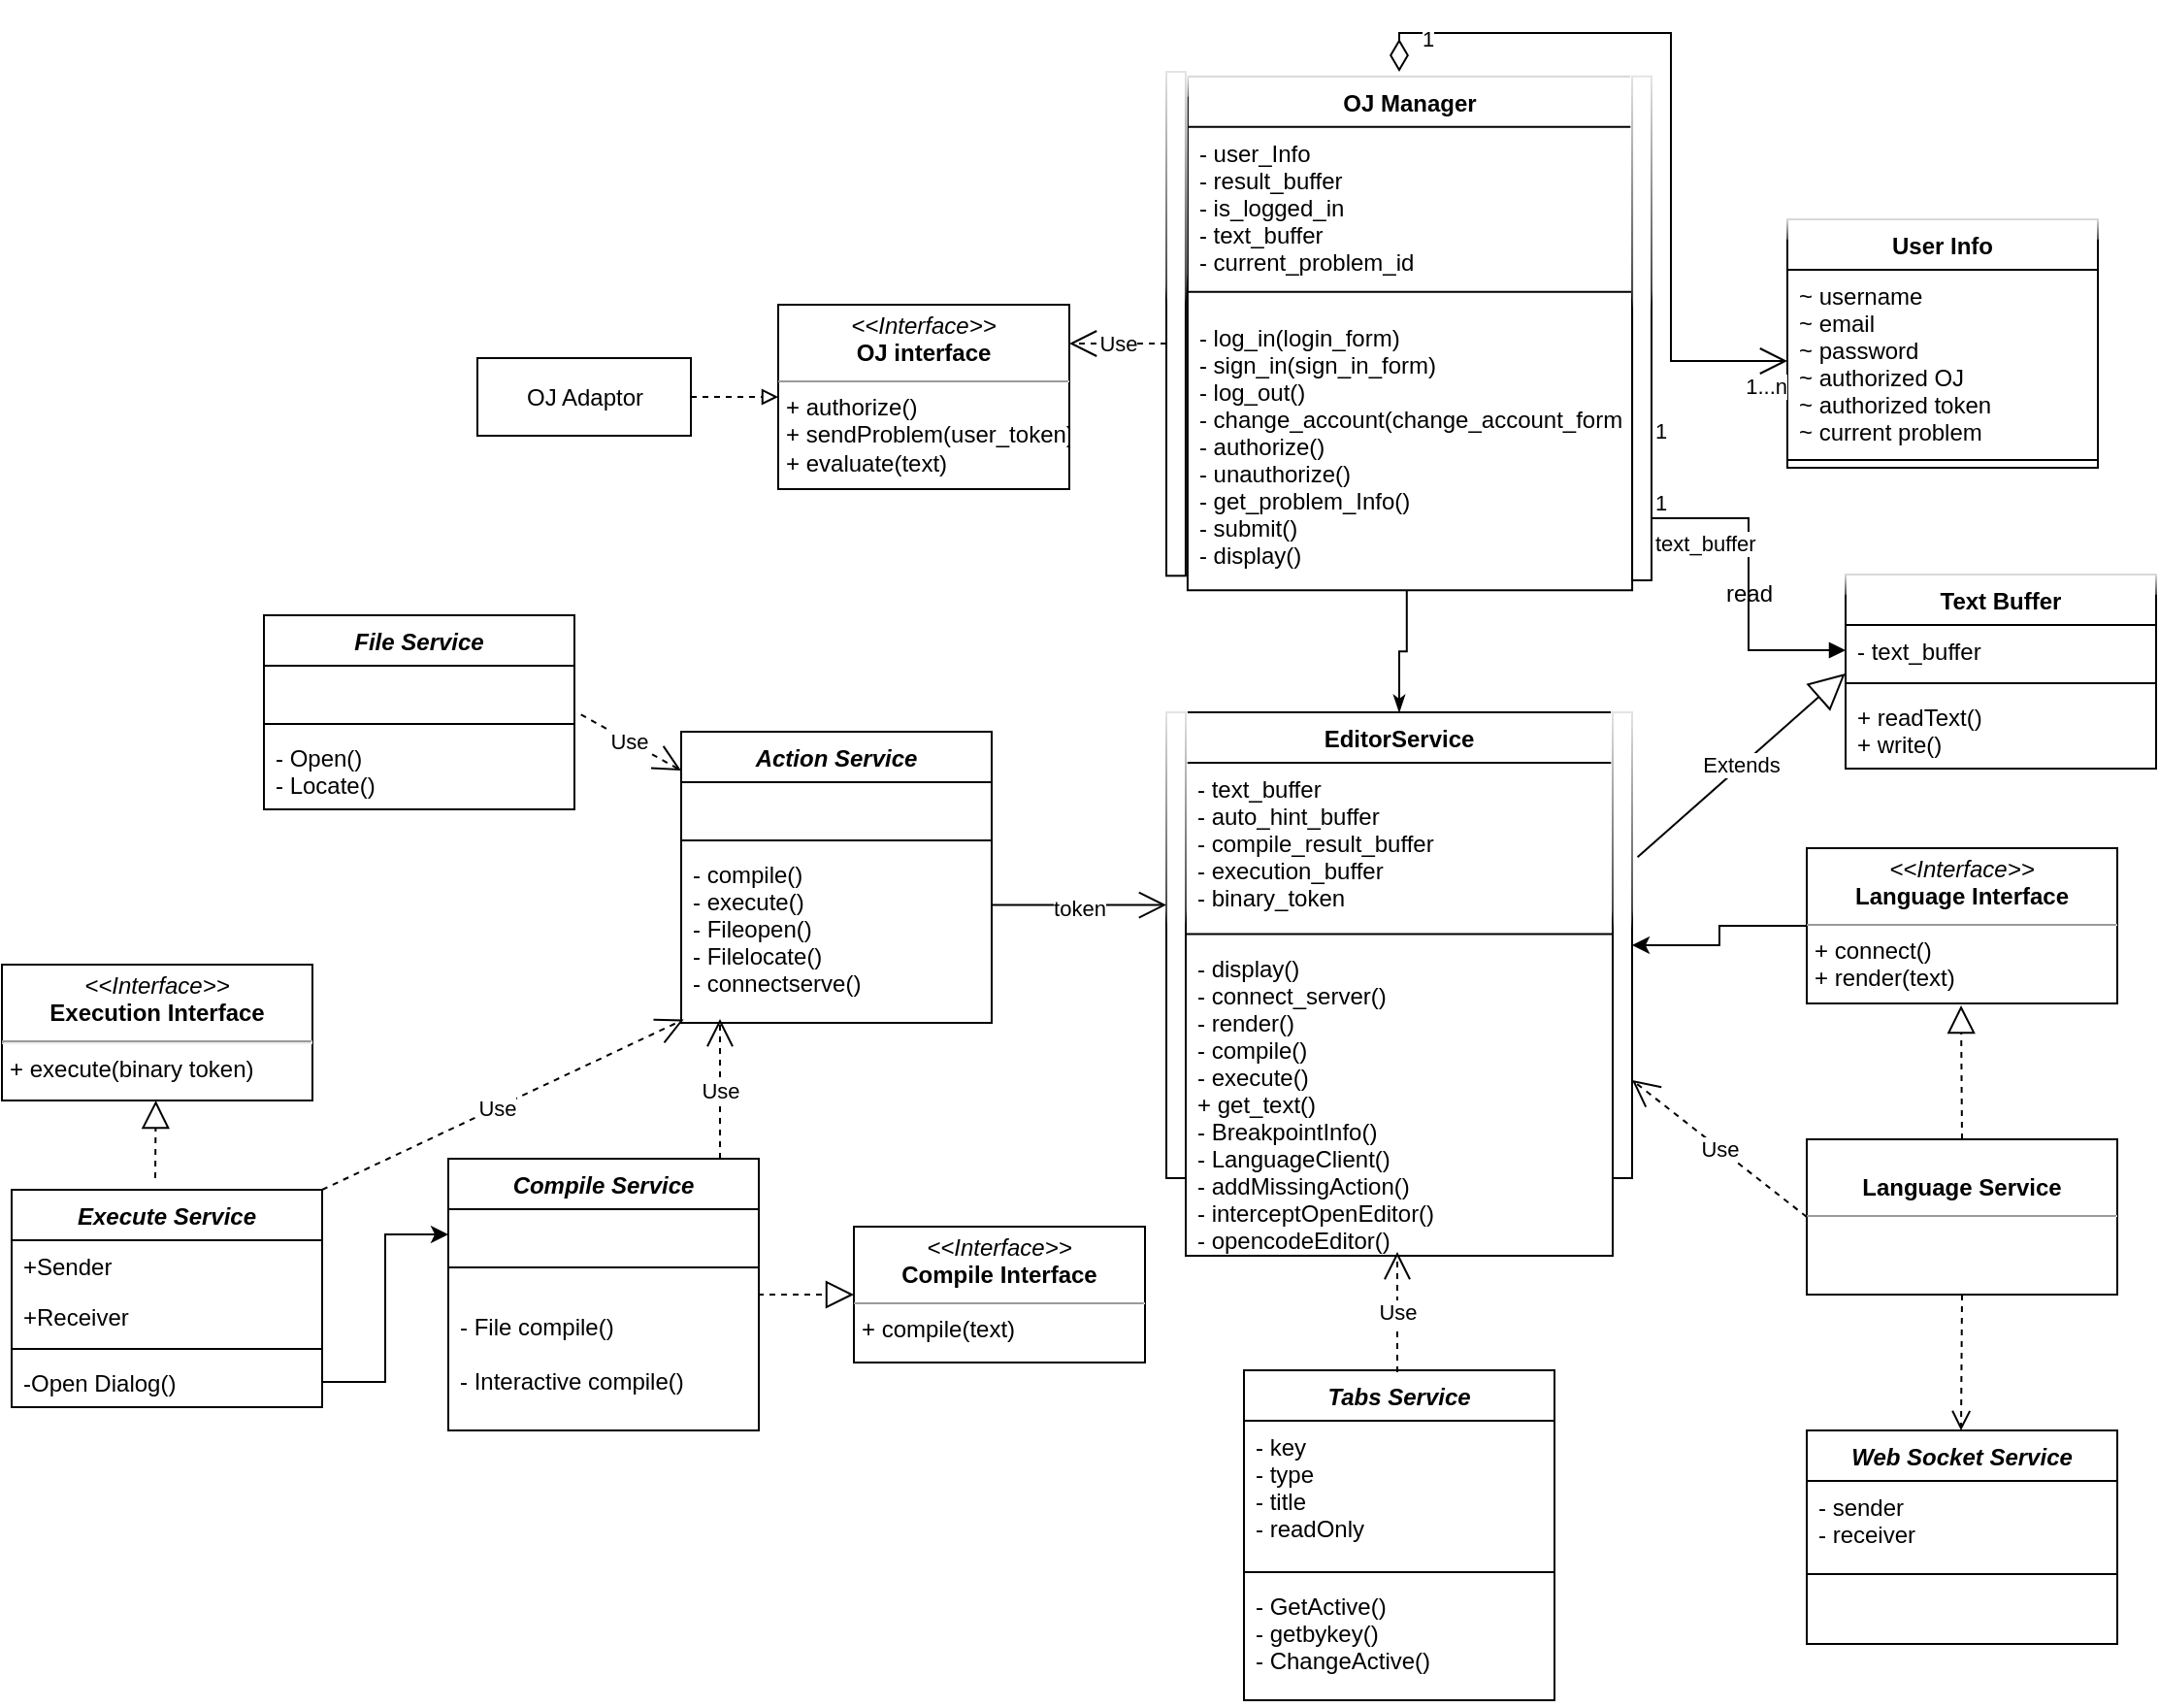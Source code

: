 <mxfile version="15.7.4" type="github">
  <diagram name="Page-1" id="c4acf3e9-155e-7222-9cf6-157b1a14988f">
    <mxGraphModel dx="1888" dy="536" grid="1" gridSize="10" guides="1" tooltips="1" connect="1" arrows="1" fold="1" page="1" pageScale="1" pageWidth="850" pageHeight="1100" background="none" math="0" shadow="0">
      <root>
        <mxCell id="0" />
        <mxCell id="1" parent="0" />
        <mxCell id="tVSR4F9iazNKwAi776XE-37" style="edgeStyle=orthogonalEdgeStyle;rounded=0;orthogonalLoop=1;jettySize=auto;html=1;exitX=1;exitY=0.5;exitDx=0;exitDy=0;dashed=1;endArrow=block;endFill=0;" parent="1" source="tVSR4F9iazNKwAi776XE-25" target="tVSR4F9iazNKwAi776XE-30" edge="1">
          <mxGeometry relative="1" as="geometry" />
        </mxCell>
        <mxCell id="tVSR4F9iazNKwAi776XE-25" value="OJ Adaptor" style="html=1;" parent="1" vertex="1">
          <mxGeometry x="-475" y="197.5" width="110" height="40" as="geometry" />
        </mxCell>
        <mxCell id="tVSR4F9iazNKwAi776XE-30" value="&lt;p style=&quot;margin: 0px ; margin-top: 4px ; text-align: center&quot;&gt;&lt;i&gt;&amp;lt;&amp;lt;Interface&amp;gt;&amp;gt;&lt;/i&gt;&lt;br&gt;&lt;b&gt;OJ interface&lt;/b&gt;&lt;/p&gt;&lt;hr size=&quot;1&quot;&gt;&lt;p style=&quot;margin: 0px ; margin-left: 4px&quot;&gt;+ authorize()&lt;/p&gt;&lt;p style=&quot;margin: 0px ; margin-left: 4px&quot;&gt;+ sendProblem(user_token)&lt;/p&gt;&lt;p style=&quot;margin: 0px ; margin-left: 4px&quot;&gt;+ evaluate(text)&lt;/p&gt;" style="verticalAlign=top;align=left;overflow=fill;fontSize=12;fontFamily=Helvetica;html=1;" parent="1" vertex="1">
          <mxGeometry x="-320" y="170" width="150" height="95" as="geometry" />
        </mxCell>
        <mxCell id="tVSR4F9iazNKwAi776XE-50" value="User Info" style="swimlane;fontStyle=1;align=center;verticalAlign=top;childLayout=stackLayout;horizontal=1;startSize=26;horizontalStack=0;resizeParent=1;resizeParentMax=0;resizeLast=0;collapsible=1;marginBottom=0;glass=1;" parent="1" vertex="1">
          <mxGeometry x="200" y="126" width="160" height="128" as="geometry" />
        </mxCell>
        <mxCell id="tVSR4F9iazNKwAi776XE-51" value="~ username&#xa;~ email&#xa;~ password&#xa;~ authorized OJ&#xa;~ authorized token&#xa;~ current problem" style="text;strokeColor=none;fillColor=none;align=left;verticalAlign=top;spacingLeft=4;spacingRight=4;overflow=hidden;rotatable=0;points=[[0,0.5],[1,0.5]];portConstraint=eastwest;glass=1;" parent="tVSR4F9iazNKwAi776XE-50" vertex="1">
          <mxGeometry y="26" width="160" height="94" as="geometry" />
        </mxCell>
        <mxCell id="tVSR4F9iazNKwAi776XE-52" value="" style="line;strokeWidth=1;fillColor=none;align=left;verticalAlign=middle;spacingTop=-1;spacingLeft=3;spacingRight=3;rotatable=0;labelPosition=right;points=[];portConstraint=eastwest;glass=1;" parent="tVSR4F9iazNKwAi776XE-50" vertex="1">
          <mxGeometry y="120" width="160" height="8" as="geometry" />
        </mxCell>
        <mxCell id="tVSR4F9iazNKwAi776XE-56" style="edgeStyle=orthogonalEdgeStyle;rounded=0;orthogonalLoop=1;jettySize=auto;html=1;exitX=0.493;exitY=0.999;exitDx=0;exitDy=0;endArrow=classicThin;endFill=1;exitPerimeter=0;" parent="1" source="yGW41BksWWjNKtK1v9zT-5" target="tVSR4F9iazNKwAi776XE-5" edge="1">
          <mxGeometry relative="1" as="geometry">
            <mxPoint x="110" y="189" as="sourcePoint" />
          </mxGeometry>
        </mxCell>
        <mxCell id="tVSR4F9iazNKwAi776XE-71" value="" style="group" parent="1" vertex="1" connectable="0">
          <mxGeometry x="-120" y="380" width="240" height="290" as="geometry" />
        </mxCell>
        <mxCell id="tVSR4F9iazNKwAi776XE-5" value="EditorService" style="swimlane;fontStyle=1;align=center;verticalAlign=top;childLayout=stackLayout;horizontal=1;startSize=26;horizontalStack=0;resizeParent=1;resizeParentMax=0;resizeLast=0;collapsible=1;marginBottom=0;" parent="tVSR4F9iazNKwAi776XE-71" vertex="1">
          <mxGeometry x="10" width="220" height="280" as="geometry" />
        </mxCell>
        <mxCell id="tVSR4F9iazNKwAi776XE-6" value="- text_buffer&#xa;- auto_hint_buffer&#xa;- compile_result_buffer&#xa;- execution_buffer&#xa;- binary_token" style="text;strokeColor=none;fillColor=none;align=left;verticalAlign=top;spacingLeft=4;spacingRight=4;overflow=hidden;rotatable=0;points=[[0,0.5],[1,0.5]];portConstraint=eastwest;" parent="tVSR4F9iazNKwAi776XE-5" vertex="1">
          <mxGeometry y="26" width="220" height="84" as="geometry" />
        </mxCell>
        <mxCell id="tVSR4F9iazNKwAi776XE-7" value="" style="line;strokeWidth=1;fillColor=none;align=left;verticalAlign=middle;spacingTop=-1;spacingLeft=3;spacingRight=3;rotatable=0;labelPosition=right;points=[];portConstraint=eastwest;" parent="tVSR4F9iazNKwAi776XE-5" vertex="1">
          <mxGeometry y="110" width="220" height="8.5" as="geometry" />
        </mxCell>
        <mxCell id="tVSR4F9iazNKwAi776XE-8" value="- display()&#xa;- connect_server()&#xa;- render()&#xa;- compile()&#xa;- execute()&#xa;+ get_text()&#xa;- BreakpointInfo()&#xa;- LanguageClient()&#xa;- addMissingAction()&#xa;- interceptOpenEditor()&#xa;- opencodeEditor()" style="text;strokeColor=none;fillColor=none;align=left;verticalAlign=top;spacingLeft=4;spacingRight=4;overflow=hidden;rotatable=0;points=[[0,0.5],[1,0.5]];portConstraint=eastwest;" parent="tVSR4F9iazNKwAi776XE-5" vertex="1">
          <mxGeometry y="118.5" width="220" height="161.5" as="geometry" />
        </mxCell>
        <mxCell id="tVSR4F9iazNKwAi776XE-69" value="" style="html=1;points=[];perimeter=orthogonalPerimeter;glass=1;verticalAlign=middle;" parent="tVSR4F9iazNKwAi776XE-71" vertex="1">
          <mxGeometry width="10" height="240" as="geometry" />
        </mxCell>
        <mxCell id="tVSR4F9iazNKwAi776XE-70" value="" style="html=1;points=[];perimeter=orthogonalPerimeter;glass=1;verticalAlign=middle;" parent="tVSR4F9iazNKwAi776XE-71" vertex="1">
          <mxGeometry x="230" width="10" height="240" as="geometry" />
        </mxCell>
        <mxCell id="jlhTubElEdLQrutXq7Bg-2" value="" style="endArrow=open;html=1;endSize=12;startArrow=diamondThin;startSize=14;startFill=0;edgeStyle=orthogonalEdgeStyle;rounded=0;entryX=0;entryY=0.5;entryDx=0;entryDy=0;" parent="1" target="tVSR4F9iazNKwAi776XE-51" edge="1">
          <mxGeometry relative="1" as="geometry">
            <mxPoint y="50" as="sourcePoint" />
            <mxPoint x="-170" y="340" as="targetPoint" />
            <Array as="points">
              <mxPoint y="30" />
              <mxPoint x="140" y="30" />
              <mxPoint x="140" y="199" />
            </Array>
          </mxGeometry>
        </mxCell>
        <mxCell id="jlhTubElEdLQrutXq7Bg-3" value="1" style="edgeLabel;resizable=0;html=1;align=left;verticalAlign=top;glass=1;" parent="jlhTubElEdLQrutXq7Bg-2" connectable="0" vertex="1">
          <mxGeometry x="-1" relative="1" as="geometry">
            <mxPoint x="10" y="-30" as="offset" />
          </mxGeometry>
        </mxCell>
        <mxCell id="jlhTubElEdLQrutXq7Bg-4" value="1...n" style="edgeLabel;resizable=0;html=1;align=right;verticalAlign=top;glass=1;" parent="jlhTubElEdLQrutXq7Bg-2" connectable="0" vertex="1">
          <mxGeometry x="1" relative="1" as="geometry" />
        </mxCell>
        <mxCell id="faGFXYO3NY95E5Bay46V-3" value="Compile Service" style="swimlane;fontStyle=3;align=center;verticalAlign=top;childLayout=stackLayout;horizontal=1;startSize=26;horizontalStack=0;resizeParent=1;resizeLast=0;collapsible=1;marginBottom=0;rounded=0;shadow=0;strokeWidth=1;fontSize=12;" parent="1" vertex="1">
          <mxGeometry x="-490" y="610" width="160" height="140" as="geometry">
            <mxRectangle x="230" y="140" width="160" height="26" as="alternateBounds" />
          </mxGeometry>
        </mxCell>
        <mxCell id="faGFXYO3NY95E5Bay46V-4" value=" " style="text;align=left;verticalAlign=top;spacingLeft=4;spacingRight=4;overflow=hidden;rotatable=0;points=[[0,0.5],[1,0.5]];portConstraint=eastwest;fontSize=12;" parent="faGFXYO3NY95E5Bay46V-3" vertex="1">
          <mxGeometry y="26" width="160" height="26" as="geometry" />
        </mxCell>
        <mxCell id="faGFXYO3NY95E5Bay46V-5" value="" style="line;html=1;strokeWidth=1;align=left;verticalAlign=middle;spacingTop=-1;spacingLeft=3;spacingRight=3;rotatable=0;labelPosition=right;points=[];portConstraint=eastwest;fontSize=12;" parent="faGFXYO3NY95E5Bay46V-3" vertex="1">
          <mxGeometry y="52" width="160" height="8" as="geometry" />
        </mxCell>
        <mxCell id="faGFXYO3NY95E5Bay46V-6" value="- File compile()&#xa;&#xa;- Interactive compile()" style="text;align=left;verticalAlign=middle;spacingLeft=4;spacingRight=4;overflow=hidden;rotatable=0;points=[[0,0.5],[1,0.5]];portConstraint=eastwest;fontSize=12;" parent="faGFXYO3NY95E5Bay46V-3" vertex="1">
          <mxGeometry y="60" width="160" height="80" as="geometry" />
        </mxCell>
        <mxCell id="faGFXYO3NY95E5Bay46V-8" value="Execute Service" style="swimlane;fontStyle=3;align=center;verticalAlign=top;childLayout=stackLayout;horizontal=1;startSize=26;horizontalStack=0;resizeParent=1;resizeLast=0;collapsible=1;marginBottom=0;rounded=0;shadow=0;strokeWidth=1;fontSize=12;" parent="1" vertex="1">
          <mxGeometry x="-715" y="626" width="160" height="112" as="geometry">
            <mxRectangle x="230" y="140" width="160" height="26" as="alternateBounds" />
          </mxGeometry>
        </mxCell>
        <mxCell id="faGFXYO3NY95E5Bay46V-9" value="+Sender" style="text;align=left;verticalAlign=top;spacingLeft=4;spacingRight=4;overflow=hidden;rotatable=0;points=[[0,0.5],[1,0.5]];portConstraint=eastwest;fontSize=12;" parent="faGFXYO3NY95E5Bay46V-8" vertex="1">
          <mxGeometry y="26" width="160" height="26" as="geometry" />
        </mxCell>
        <mxCell id="faGFXYO3NY95E5Bay46V-10" value="+Receiver" style="text;align=left;verticalAlign=top;spacingLeft=4;spacingRight=4;overflow=hidden;rotatable=0;points=[[0,0.5],[1,0.5]];portConstraint=eastwest;rounded=0;shadow=0;html=0;fontSize=12;" parent="faGFXYO3NY95E5Bay46V-8" vertex="1">
          <mxGeometry y="52" width="160" height="26" as="geometry" />
        </mxCell>
        <mxCell id="faGFXYO3NY95E5Bay46V-11" value="" style="line;html=1;strokeWidth=1;align=left;verticalAlign=middle;spacingTop=-1;spacingLeft=3;spacingRight=3;rotatable=0;labelPosition=right;points=[];portConstraint=eastwest;fontSize=12;" parent="faGFXYO3NY95E5Bay46V-8" vertex="1">
          <mxGeometry y="78" width="160" height="8" as="geometry" />
        </mxCell>
        <mxCell id="faGFXYO3NY95E5Bay46V-12" value="-Open Dialog()" style="text;align=left;verticalAlign=top;spacingLeft=4;spacingRight=4;overflow=hidden;rotatable=0;points=[[0,0.5],[1,0.5]];portConstraint=eastwest;fontSize=12;" parent="faGFXYO3NY95E5Bay46V-8" vertex="1">
          <mxGeometry y="86" width="160" height="26" as="geometry" />
        </mxCell>
        <mxCell id="faGFXYO3NY95E5Bay46V-13" value="" style="endArrow=block;dashed=1;endFill=0;endSize=12;html=1;fontSize=12;" parent="1" edge="1">
          <mxGeometry width="160" relative="1" as="geometry">
            <mxPoint x="-641" y="620" as="sourcePoint" />
            <mxPoint x="-640.71" y="580" as="targetPoint" />
            <Array as="points" />
          </mxGeometry>
        </mxCell>
        <mxCell id="faGFXYO3NY95E5Bay46V-14" value="&lt;p style=&quot;margin: 4px 0px 0px ; text-align: center ; font-size: 12px&quot;&gt;&lt;i style=&quot;font-size: 12px&quot;&gt;&amp;lt;&amp;lt;Interface&amp;gt;&amp;gt;&lt;/i&gt;&lt;br style=&quot;font-size: 12px&quot;&gt;&lt;b style=&quot;font-size: 12px&quot;&gt;Execution Interface&lt;/b&gt;&lt;/p&gt;&lt;hr style=&quot;font-size: 12px&quot;&gt;&lt;p style=&quot;margin: 0px 0px 0px 4px ; font-size: 12px&quot;&gt;+ execute(binary token)&lt;br&gt;&lt;/p&gt;" style="verticalAlign=top;align=left;overflow=fill;fontSize=12;fontFamily=Helvetica;html=1;" parent="1" vertex="1">
          <mxGeometry x="-720" y="510" width="160" height="70" as="geometry" />
        </mxCell>
        <mxCell id="faGFXYO3NY95E5Bay46V-17" value="Web Socket Service" style="swimlane;fontStyle=3;align=center;verticalAlign=top;childLayout=stackLayout;horizontal=1;startSize=26;horizontalStack=0;resizeParent=1;resizeLast=0;collapsible=1;marginBottom=0;rounded=0;shadow=0;strokeWidth=1;fontSize=12;" parent="1" vertex="1">
          <mxGeometry x="210" y="750" width="160" height="110" as="geometry">
            <mxRectangle x="230" y="140" width="160" height="26" as="alternateBounds" />
          </mxGeometry>
        </mxCell>
        <mxCell id="faGFXYO3NY95E5Bay46V-18" value="- sender&#xa;- receiver&#xa;" style="text;align=left;verticalAlign=top;spacingLeft=4;spacingRight=4;overflow=hidden;rotatable=0;points=[[0,0.5],[1,0.5]];portConstraint=eastwest;fontSize=12;" parent="faGFXYO3NY95E5Bay46V-17" vertex="1">
          <mxGeometry y="26" width="160" height="44" as="geometry" />
        </mxCell>
        <mxCell id="faGFXYO3NY95E5Bay46V-19" value="" style="line;html=1;strokeWidth=1;align=left;verticalAlign=middle;spacingTop=-1;spacingLeft=3;spacingRight=3;rotatable=0;labelPosition=right;points=[];portConstraint=eastwest;fontSize=12;" parent="faGFXYO3NY95E5Bay46V-17" vertex="1">
          <mxGeometry y="70" width="160" height="8" as="geometry" />
        </mxCell>
        <mxCell id="Z0xy5dgiEV_JfPnE8OX9-5" value="" style="edgeStyle=orthogonalEdgeStyle;rounded=0;orthogonalLoop=1;jettySize=auto;html=1;" parent="1" source="faGFXYO3NY95E5Bay46V-20" target="tVSR4F9iazNKwAi776XE-70" edge="1">
          <mxGeometry relative="1" as="geometry" />
        </mxCell>
        <mxCell id="faGFXYO3NY95E5Bay46V-20" value="&lt;p style=&quot;margin: 0px ; margin-top: 4px ; text-align: center&quot;&gt;&lt;i&gt;&amp;lt;&amp;lt;Interface&amp;gt;&amp;gt;&lt;/i&gt;&lt;br&gt;&lt;b&gt;Language Interface&lt;/b&gt;&lt;/p&gt;&lt;hr size=&quot;1&quot;&gt;&lt;p style=&quot;margin: 0px 0px 0px 4px&quot;&gt;+ connect()&lt;/p&gt;&lt;p style=&quot;margin: 0px 0px 0px 4px&quot;&gt;+ render(text)&lt;/p&gt;" style="verticalAlign=top;align=left;overflow=fill;fontSize=12;fontFamily=Helvetica;html=1;" parent="1" vertex="1">
          <mxGeometry x="210" y="450" width="160" height="80" as="geometry" />
        </mxCell>
        <mxCell id="faGFXYO3NY95E5Bay46V-21" value="&lt;p style=&quot;margin: 0px ; margin-top: 4px ; text-align: center&quot;&gt;&lt;br&gt;&lt;b&gt;Language Service&lt;/b&gt;&lt;/p&gt;&lt;hr size=&quot;1&quot;&gt;&lt;p style=&quot;margin: 0px ; margin-left: 4px&quot;&gt;&lt;br&gt;&lt;/p&gt;&lt;p style=&quot;margin: 0px ; margin-left: 4px&quot;&gt;&lt;br&gt;&lt;/p&gt;" style="verticalAlign=top;align=left;overflow=fill;fontSize=12;fontFamily=Helvetica;html=1;" parent="1" vertex="1">
          <mxGeometry x="210" y="600" width="160" height="80" as="geometry" />
        </mxCell>
        <mxCell id="faGFXYO3NY95E5Bay46V-22" value="" style="html=1;verticalAlign=bottom;endArrow=open;dashed=1;endSize=8;fontSize=12;exitX=0.5;exitY=1;exitDx=0;exitDy=0;" parent="1" source="faGFXYO3NY95E5Bay46V-21" edge="1">
          <mxGeometry relative="1" as="geometry">
            <mxPoint x="290.5" y="710" as="sourcePoint" />
            <mxPoint x="289.5" y="750" as="targetPoint" />
            <Array as="points" />
          </mxGeometry>
        </mxCell>
        <mxCell id="faGFXYO3NY95E5Bay46V-23" value="" style="endArrow=block;dashed=1;endFill=0;endSize=12;html=1;fontSize=12;exitX=0.5;exitY=0;exitDx=0;exitDy=0;" parent="1" source="faGFXYO3NY95E5Bay46V-21" edge="1">
          <mxGeometry width="160" relative="1" as="geometry">
            <mxPoint x="290.5" y="570" as="sourcePoint" />
            <mxPoint x="289.5" y="531" as="targetPoint" />
          </mxGeometry>
        </mxCell>
        <mxCell id="faGFXYO3NY95E5Bay46V-25" value="Tabs Service" style="swimlane;fontStyle=3;align=center;verticalAlign=top;childLayout=stackLayout;horizontal=1;startSize=26;horizontalStack=0;resizeParent=1;resizeLast=0;collapsible=1;marginBottom=0;rounded=0;shadow=0;strokeWidth=1;fontSize=12;" parent="1" vertex="1">
          <mxGeometry x="-80" y="719" width="160" height="170" as="geometry">
            <mxRectangle x="230" y="140" width="160" height="26" as="alternateBounds" />
          </mxGeometry>
        </mxCell>
        <mxCell id="faGFXYO3NY95E5Bay46V-26" value="- key&#xa;- type&#xa;- title&#xa;- readOnly" style="text;align=left;verticalAlign=top;spacingLeft=4;spacingRight=4;overflow=hidden;rotatable=0;points=[[0,0.5],[1,0.5]];portConstraint=eastwest;fontSize=12;" parent="faGFXYO3NY95E5Bay46V-25" vertex="1">
          <mxGeometry y="26" width="160" height="74" as="geometry" />
        </mxCell>
        <mxCell id="faGFXYO3NY95E5Bay46V-27" value="" style="line;html=1;strokeWidth=1;align=left;verticalAlign=middle;spacingTop=-1;spacingLeft=3;spacingRight=3;rotatable=0;labelPosition=right;points=[];portConstraint=eastwest;fontSize=12;" parent="faGFXYO3NY95E5Bay46V-25" vertex="1">
          <mxGeometry y="100" width="160" height="8" as="geometry" />
        </mxCell>
        <mxCell id="faGFXYO3NY95E5Bay46V-28" value="- GetActive()&#xa;- getbykey()&#xa;- ChangeActive()" style="text;align=left;verticalAlign=top;spacingLeft=4;spacingRight=4;overflow=hidden;rotatable=0;points=[[0,0.5],[1,0.5]];portConstraint=eastwest;fontSize=12;" parent="faGFXYO3NY95E5Bay46V-25" vertex="1">
          <mxGeometry y="108" width="160" height="62" as="geometry" />
        </mxCell>
        <mxCell id="faGFXYO3NY95E5Bay46V-31" value="File Service" style="swimlane;fontStyle=3;align=center;verticalAlign=top;childLayout=stackLayout;horizontal=1;startSize=26;horizontalStack=0;resizeParent=1;resizeLast=0;collapsible=1;marginBottom=0;rounded=0;shadow=0;strokeWidth=1;fontSize=12;" parent="1" vertex="1">
          <mxGeometry x="-585" y="330" width="160" height="100" as="geometry">
            <mxRectangle x="230" y="140" width="160" height="26" as="alternateBounds" />
          </mxGeometry>
        </mxCell>
        <mxCell id="faGFXYO3NY95E5Bay46V-32" value=" " style="text;align=left;verticalAlign=top;spacingLeft=4;spacingRight=4;overflow=hidden;rotatable=0;points=[[0,0.5],[1,0.5]];portConstraint=eastwest;fontSize=12;" parent="faGFXYO3NY95E5Bay46V-31" vertex="1">
          <mxGeometry y="26" width="160" height="26" as="geometry" />
        </mxCell>
        <mxCell id="faGFXYO3NY95E5Bay46V-33" value="" style="line;html=1;strokeWidth=1;align=left;verticalAlign=middle;spacingTop=-1;spacingLeft=3;spacingRight=3;rotatable=0;labelPosition=right;points=[];portConstraint=eastwest;fontSize=12;" parent="faGFXYO3NY95E5Bay46V-31" vertex="1">
          <mxGeometry y="52" width="160" height="8" as="geometry" />
        </mxCell>
        <mxCell id="faGFXYO3NY95E5Bay46V-34" value="- Open()&#xa;- Locate()" style="text;align=left;verticalAlign=top;spacingLeft=4;spacingRight=4;overflow=hidden;rotatable=0;points=[[0,0.5],[1,0.5]];portConstraint=eastwest;fontSize=12;" parent="faGFXYO3NY95E5Bay46V-31" vertex="1">
          <mxGeometry y="60" width="160" height="40" as="geometry" />
        </mxCell>
        <mxCell id="faGFXYO3NY95E5Bay46V-36" value="&lt;p style=&quot;margin: 0px ; margin-top: 4px ; text-align: center&quot;&gt;&lt;i&gt;&amp;lt;&amp;lt;Interface&amp;gt;&amp;gt;&lt;/i&gt;&lt;br&gt;&lt;b&gt;Compile Interface&lt;/b&gt;&lt;/p&gt;&lt;hr size=&quot;1&quot;&gt;&lt;p style=&quot;margin: 0px ; margin-left: 4px&quot;&gt;+ compile(text)&lt;/p&gt;&lt;p style=&quot;margin: 0px ; margin-left: 4px&quot;&gt;&lt;br&gt;&lt;/p&gt;" style="verticalAlign=top;align=left;overflow=fill;fontSize=12;fontFamily=Helvetica;html=1;" parent="1" vertex="1">
          <mxGeometry x="-281" y="645" width="150" height="70" as="geometry" />
        </mxCell>
        <mxCell id="yHNNJBOxuJklAPtwvvFz-4" value="Use" style="endArrow=open;endSize=12;dashed=1;html=1;exitX=0;exitY=0.5;exitDx=0;exitDy=0;" parent="1" source="faGFXYO3NY95E5Bay46V-21" edge="1">
          <mxGeometry width="160" relative="1" as="geometry">
            <mxPoint x="250" y="569.5" as="sourcePoint" />
            <mxPoint x="120" y="569.5" as="targetPoint" />
          </mxGeometry>
        </mxCell>
        <mxCell id="yHNNJBOxuJklAPtwvvFz-9" value="Text Buffer" style="swimlane;fontStyle=1;align=center;verticalAlign=top;childLayout=stackLayout;horizontal=1;startSize=26;horizontalStack=0;resizeParent=1;resizeParentMax=0;resizeLast=0;collapsible=1;marginBottom=0;glass=1;" parent="1" vertex="1">
          <mxGeometry x="230" y="309" width="160" height="100" as="geometry" />
        </mxCell>
        <mxCell id="yHNNJBOxuJklAPtwvvFz-10" value="- text_buffer" style="text;strokeColor=none;fillColor=none;align=left;verticalAlign=top;spacingLeft=4;spacingRight=4;overflow=hidden;rotatable=0;points=[[0,0.5],[1,0.5]];portConstraint=eastwest;glass=1;" parent="yHNNJBOxuJklAPtwvvFz-9" vertex="1">
          <mxGeometry y="26" width="160" height="26" as="geometry" />
        </mxCell>
        <mxCell id="yHNNJBOxuJklAPtwvvFz-11" value="" style="line;strokeWidth=1;fillColor=none;align=left;verticalAlign=middle;spacingTop=-1;spacingLeft=3;spacingRight=3;rotatable=0;labelPosition=right;points=[];portConstraint=eastwest;glass=1;" parent="yHNNJBOxuJklAPtwvvFz-9" vertex="1">
          <mxGeometry y="52" width="160" height="8" as="geometry" />
        </mxCell>
        <mxCell id="yHNNJBOxuJklAPtwvvFz-12" value="+ readText()&#xa;+ write()" style="text;strokeColor=none;fillColor=none;align=left;verticalAlign=top;spacingLeft=4;spacingRight=4;overflow=hidden;rotatable=0;points=[[0,0.5],[1,0.5]];portConstraint=eastwest;glass=1;" parent="yHNNJBOxuJklAPtwvvFz-9" vertex="1">
          <mxGeometry y="60" width="160" height="40" as="geometry" />
        </mxCell>
        <mxCell id="yHNNJBOxuJklAPtwvvFz-13" value="Extends" style="endArrow=block;endSize=16;endFill=0;html=1;rounded=0;entryX=-0.001;entryY=0.962;entryDx=0;entryDy=0;entryPerimeter=0;exitX=1.28;exitY=0.311;exitDx=0;exitDy=0;exitPerimeter=0;" parent="1" source="tVSR4F9iazNKwAi776XE-70" target="yHNNJBOxuJklAPtwvvFz-10" edge="1">
          <mxGeometry width="160" relative="1" as="geometry">
            <mxPoint x="130" y="449" as="sourcePoint" />
            <mxPoint x="290" y="449" as="targetPoint" />
          </mxGeometry>
        </mxCell>
        <mxCell id="yHNNJBOxuJklAPtwvvFz-14" value="text_buffer" style="endArrow=block;endFill=1;html=1;edgeStyle=orthogonalEdgeStyle;align=left;verticalAlign=top;rounded=0;entryX=0;entryY=0.5;entryDx=0;entryDy=0;" parent="1" target="yHNNJBOxuJklAPtwvvFz-10" edge="1">
          <mxGeometry x="-1" relative="1" as="geometry">
            <mxPoint x="130" y="280" as="sourcePoint" />
            <mxPoint x="280.04" y="279.625" as="targetPoint" />
            <Array as="points">
              <mxPoint x="180" y="280" />
              <mxPoint x="180" y="348" />
            </Array>
          </mxGeometry>
        </mxCell>
        <mxCell id="yHNNJBOxuJklAPtwvvFz-15" value="1" style="edgeLabel;resizable=0;html=1;align=left;verticalAlign=bottom;glass=1;" parent="yHNNJBOxuJklAPtwvvFz-14" connectable="0" vertex="1">
          <mxGeometry x="-1" relative="1" as="geometry" />
        </mxCell>
        <mxCell id="yHNNJBOxuJklAPtwvvFz-16" value="read" style="text;html=1;align=center;verticalAlign=middle;resizable=0;points=[];autosize=1;strokeColor=none;fillColor=none;" parent="1" vertex="1">
          <mxGeometry x="160" y="309" width="40" height="20" as="geometry" />
        </mxCell>
        <mxCell id="Z0xy5dgiEV_JfPnE8OX9-1" value="Action Service" style="swimlane;fontStyle=3;align=center;verticalAlign=top;childLayout=stackLayout;horizontal=1;startSize=26;horizontalStack=0;resizeParent=1;resizeLast=0;collapsible=1;marginBottom=0;rounded=0;shadow=0;strokeWidth=1;fontSize=12;" parent="1" vertex="1">
          <mxGeometry x="-370" y="390" width="160" height="150" as="geometry">
            <mxRectangle x="230" y="140" width="160" height="26" as="alternateBounds" />
          </mxGeometry>
        </mxCell>
        <mxCell id="Z0xy5dgiEV_JfPnE8OX9-2" value=" " style="text;align=left;verticalAlign=top;spacingLeft=4;spacingRight=4;overflow=hidden;rotatable=0;points=[[0,0.5],[1,0.5]];portConstraint=eastwest;fontSize=12;" parent="Z0xy5dgiEV_JfPnE8OX9-1" vertex="1">
          <mxGeometry y="26" width="160" height="26" as="geometry" />
        </mxCell>
        <mxCell id="Z0xy5dgiEV_JfPnE8OX9-3" value="" style="line;html=1;strokeWidth=1;align=left;verticalAlign=middle;spacingTop=-1;spacingLeft=3;spacingRight=3;rotatable=0;labelPosition=right;points=[];portConstraint=eastwest;fontSize=12;" parent="Z0xy5dgiEV_JfPnE8OX9-1" vertex="1">
          <mxGeometry y="52" width="160" height="8" as="geometry" />
        </mxCell>
        <mxCell id="Z0xy5dgiEV_JfPnE8OX9-4" value="- compile()&#xa;- execute()&#xa;- Fileopen()&#xa;- Filelocate()&#xa;- connectserve()" style="text;align=left;verticalAlign=top;spacingLeft=4;spacingRight=4;overflow=hidden;rotatable=0;points=[[0,0.5],[1,0.5]];portConstraint=eastwest;fontSize=12;" parent="Z0xy5dgiEV_JfPnE8OX9-1" vertex="1">
          <mxGeometry y="60" width="160" height="90" as="geometry" />
        </mxCell>
        <mxCell id="Z0xy5dgiEV_JfPnE8OX9-6" value="Use" style="endArrow=open;endSize=12;dashed=1;html=1;" parent="1" edge="1">
          <mxGeometry width="160" relative="1" as="geometry">
            <mxPoint x="-1" y="720" as="sourcePoint" />
            <mxPoint x="-1" y="658" as="targetPoint" />
          </mxGeometry>
        </mxCell>
        <mxCell id="Z0xy5dgiEV_JfPnE8OX9-7" value="" style="endArrow=open;endFill=1;endSize=12;html=1;rounded=0;" parent="1" edge="1">
          <mxGeometry width="160" relative="1" as="geometry">
            <mxPoint x="-210" y="479.29" as="sourcePoint" />
            <mxPoint x="-120" y="479.29" as="targetPoint" />
          </mxGeometry>
        </mxCell>
        <mxCell id="Z0xy5dgiEV_JfPnE8OX9-8" value="token" style="edgeLabel;html=1;align=center;verticalAlign=middle;resizable=0;points=[];" parent="Z0xy5dgiEV_JfPnE8OX9-7" vertex="1" connectable="0">
          <mxGeometry x="-0.474" y="-2" relative="1" as="geometry">
            <mxPoint x="21" y="-1" as="offset" />
          </mxGeometry>
        </mxCell>
        <mxCell id="Z0xy5dgiEV_JfPnE8OX9-9" value="" style="endArrow=block;dashed=1;endFill=0;endSize=12;html=1;fontSize=12;" parent="1" edge="1">
          <mxGeometry width="160" relative="1" as="geometry">
            <mxPoint x="-330.5" y="680" as="sourcePoint" />
            <mxPoint x="-281" y="680" as="targetPoint" />
          </mxGeometry>
        </mxCell>
        <mxCell id="Z0xy5dgiEV_JfPnE8OX9-10" value="Use" style="endArrow=open;endSize=12;dashed=1;html=1;" parent="1" edge="1">
          <mxGeometry x="-0.032" width="160" relative="1" as="geometry">
            <mxPoint x="-350" y="610" as="sourcePoint" />
            <mxPoint x="-350" y="538" as="targetPoint" />
            <mxPoint as="offset" />
          </mxGeometry>
        </mxCell>
        <mxCell id="Z0xy5dgiEV_JfPnE8OX9-12" style="edgeStyle=orthogonalEdgeStyle;rounded=0;orthogonalLoop=1;jettySize=auto;html=1;exitX=1;exitY=0.5;exitDx=0;exitDy=0;entryX=0;entryY=0.5;entryDx=0;entryDy=0;" parent="1" source="faGFXYO3NY95E5Bay46V-12" target="faGFXYO3NY95E5Bay46V-4" edge="1">
          <mxGeometry relative="1" as="geometry" />
        </mxCell>
        <mxCell id="Z0xy5dgiEV_JfPnE8OX9-14" value="Use" style="endArrow=open;endSize=12;dashed=1;html=1;entryX=0.008;entryY=0.981;entryDx=0;entryDy=0;entryPerimeter=0;exitX=1;exitY=0;exitDx=0;exitDy=0;" parent="1" source="faGFXYO3NY95E5Bay46V-8" target="Z0xy5dgiEV_JfPnE8OX9-4" edge="1">
          <mxGeometry x="-0.032" width="160" relative="1" as="geometry">
            <mxPoint x="-530" y="622" as="sourcePoint" />
            <mxPoint x="-530" y="550" as="targetPoint" />
            <mxPoint as="offset" />
          </mxGeometry>
        </mxCell>
        <mxCell id="Z0xy5dgiEV_JfPnE8OX9-15" value="Use" style="endArrow=open;endSize=12;dashed=1;html=1;exitX=1.021;exitY=0.967;exitDx=0;exitDy=0;exitPerimeter=0;" parent="1" source="faGFXYO3NY95E5Bay46V-32" edge="1">
          <mxGeometry x="-0.032" width="160" relative="1" as="geometry">
            <mxPoint x="-430" y="410" as="sourcePoint" />
            <mxPoint x="-370" y="410" as="targetPoint" />
            <mxPoint as="offset" />
          </mxGeometry>
        </mxCell>
        <mxCell id="yGW41BksWWjNKtK1v9zT-1" value="" style="group" vertex="1" connectable="0" parent="1">
          <mxGeometry x="-120" y="50" width="250" height="262" as="geometry" />
        </mxCell>
        <mxCell id="yGW41BksWWjNKtK1v9zT-2" value="OJ Manager" style="swimlane;fontStyle=1;align=center;verticalAlign=top;childLayout=stackLayout;horizontal=1;startSize=26;horizontalStack=0;resizeParent=1;resizeParentMax=0;resizeLast=0;collapsible=1;marginBottom=0;glass=1;" vertex="1" parent="yGW41BksWWjNKtK1v9zT-1">
          <mxGeometry x="10.96" y="2.339" width="229.08" height="264.846" as="geometry" />
        </mxCell>
        <mxCell id="yGW41BksWWjNKtK1v9zT-3" value="- user_Info&#xa;- result_buffer&#xa;- is_logged_in&#xa;- text_buffer &#xa;- current_problem_id" style="text;strokeColor=none;fillColor=none;align=left;verticalAlign=top;spacingLeft=4;spacingRight=4;overflow=hidden;rotatable=0;points=[[0,0.5],[1,0.5]];portConstraint=eastwest;" vertex="1" parent="yGW41BksWWjNKtK1v9zT-2">
          <mxGeometry y="26" width="229.08" height="80.367" as="geometry" />
        </mxCell>
        <mxCell id="yGW41BksWWjNKtK1v9zT-4" value="" style="line;strokeWidth=1;fillColor=none;align=left;verticalAlign=middle;spacingTop=-1;spacingLeft=3;spacingRight=3;rotatable=0;labelPosition=right;points=[];portConstraint=eastwest;" vertex="1" parent="yGW41BksWWjNKtK1v9zT-2">
          <mxGeometry y="106.367" width="229.08" height="9.357" as="geometry" />
        </mxCell>
        <mxCell id="yGW41BksWWjNKtK1v9zT-5" value="- log_in(login_form)&#xa;- sign_in(sign_in_form)&#xa;- log_out()&#xa;- change_account(change_account_form)&#xa;- authorize()&#xa;- unauthorize()&#xa;- get_problem_Info()&#xa;- submit()&#xa;- display()" style="text;strokeColor=none;fillColor=none;align=left;verticalAlign=middle;spacingLeft=4;spacingRight=4;overflow=hidden;rotatable=0;points=[[0,0.5],[1,0.5]];portConstraint=eastwest;" vertex="1" parent="yGW41BksWWjNKtK1v9zT-2">
          <mxGeometry y="115.725" width="229.08" height="149.122" as="geometry" />
        </mxCell>
        <mxCell id="yGW41BksWWjNKtK1v9zT-6" value="" style="html=1;points=[];perimeter=orthogonalPerimeter;glass=1;verticalAlign=middle;" vertex="1" parent="yGW41BksWWjNKtK1v9zT-1">
          <mxGeometry width="9.96" height="259.661" as="geometry" />
        </mxCell>
        <mxCell id="yGW41BksWWjNKtK1v9zT-7" value="" style="html=1;points=[];perimeter=orthogonalPerimeter;glass=1;verticalAlign=middle;" vertex="1" parent="yGW41BksWWjNKtK1v9zT-1">
          <mxGeometry x="240.04" y="2.339" width="9.96" height="259.661" as="geometry" />
        </mxCell>
        <mxCell id="yGW41BksWWjNKtK1v9zT-8" value="1" style="edgeLabel;resizable=0;html=1;align=left;verticalAlign=bottom;glass=1;" connectable="0" vertex="1" parent="1">
          <mxGeometry x="130" y="243" as="geometry" />
        </mxCell>
        <mxCell id="yGW41BksWWjNKtK1v9zT-9" value="Use" style="endArrow=open;endSize=12;dashed=1;html=1;rounded=0;" edge="1" parent="1" source="yGW41BksWWjNKtK1v9zT-6">
          <mxGeometry width="160" relative="1" as="geometry">
            <mxPoint x="-87.2" y="301.64" as="sourcePoint" />
            <mxPoint x="-170" y="190" as="targetPoint" />
          </mxGeometry>
        </mxCell>
      </root>
    </mxGraphModel>
  </diagram>
</mxfile>
